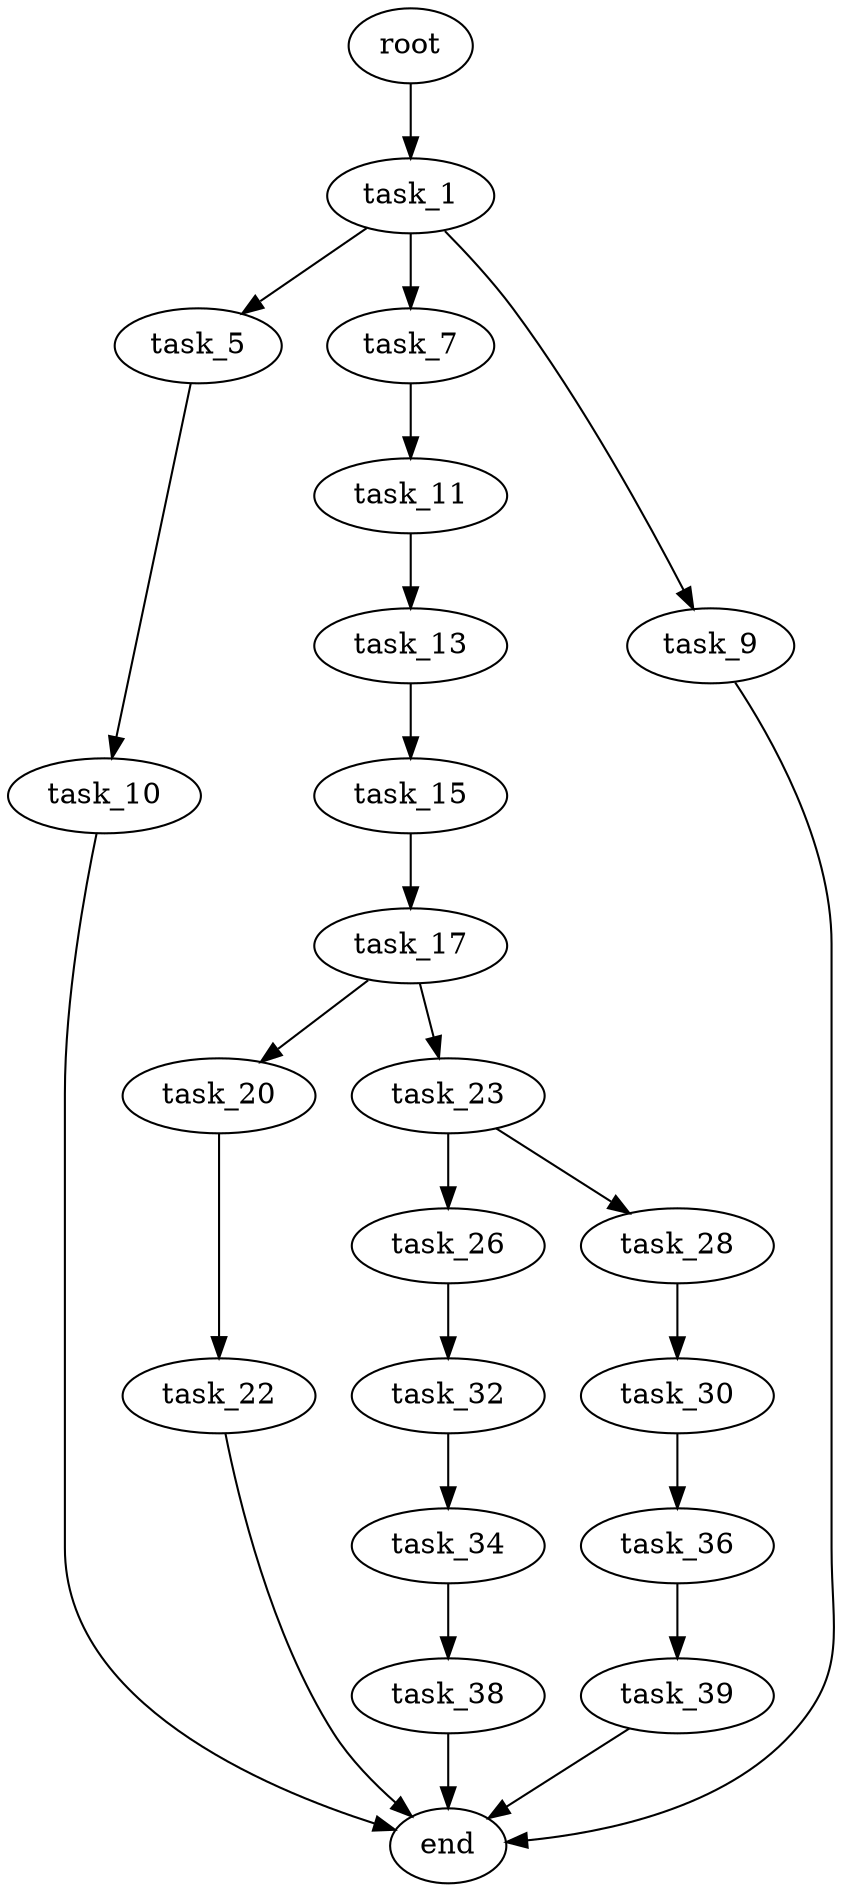 digraph G {
  root [size="0.000000"];
  task_1 [size="42833116550.000000"];
  task_5 [size="782757789696.000000"];
  task_7 [size="85398077089.000000"];
  task_9 [size="3494006564.000000"];
  task_10 [size="782757789696.000000"];
  task_11 [size="116469477965.000000"];
  task_13 [size="312305178841.000000"];
  task_15 [size="9728032300.000000"];
  task_17 [size="231928233984.000000"];
  task_20 [size="23360723954.000000"];
  task_22 [size="782757789696.000000"];
  task_23 [size="1506858179.000000"];
  task_26 [size="131210591746.000000"];
  task_28 [size="29738349973.000000"];
  task_30 [size="68719476736.000000"];
  task_32 [size="31201510174.000000"];
  task_34 [size="12940404516.000000"];
  task_36 [size="68719476736.000000"];
  task_38 [size="28991029248.000000"];
  task_39 [size="22051098584.000000"];
  end [size="0.000000"];

  root -> task_1 [size="1.000000"];
  task_1 -> task_5 [size="679477248.000000"];
  task_1 -> task_7 [size="679477248.000000"];
  task_1 -> task_9 [size="679477248.000000"];
  task_5 -> task_10 [size="679477248.000000"];
  task_7 -> task_11 [size="75497472.000000"];
  task_9 -> end [size="1.000000"];
  task_10 -> end [size="1.000000"];
  task_11 -> task_13 [size="301989888.000000"];
  task_13 -> task_15 [size="411041792.000000"];
  task_15 -> task_17 [size="209715200.000000"];
  task_17 -> task_20 [size="301989888.000000"];
  task_17 -> task_23 [size="301989888.000000"];
  task_20 -> task_22 [size="536870912.000000"];
  task_22 -> end [size="1.000000"];
  task_23 -> task_26 [size="134217728.000000"];
  task_23 -> task_28 [size="134217728.000000"];
  task_26 -> task_32 [size="209715200.000000"];
  task_28 -> task_30 [size="75497472.000000"];
  task_30 -> task_36 [size="134217728.000000"];
  task_32 -> task_34 [size="838860800.000000"];
  task_34 -> task_38 [size="536870912.000000"];
  task_36 -> task_39 [size="134217728.000000"];
  task_38 -> end [size="1.000000"];
  task_39 -> end [size="1.000000"];
}
